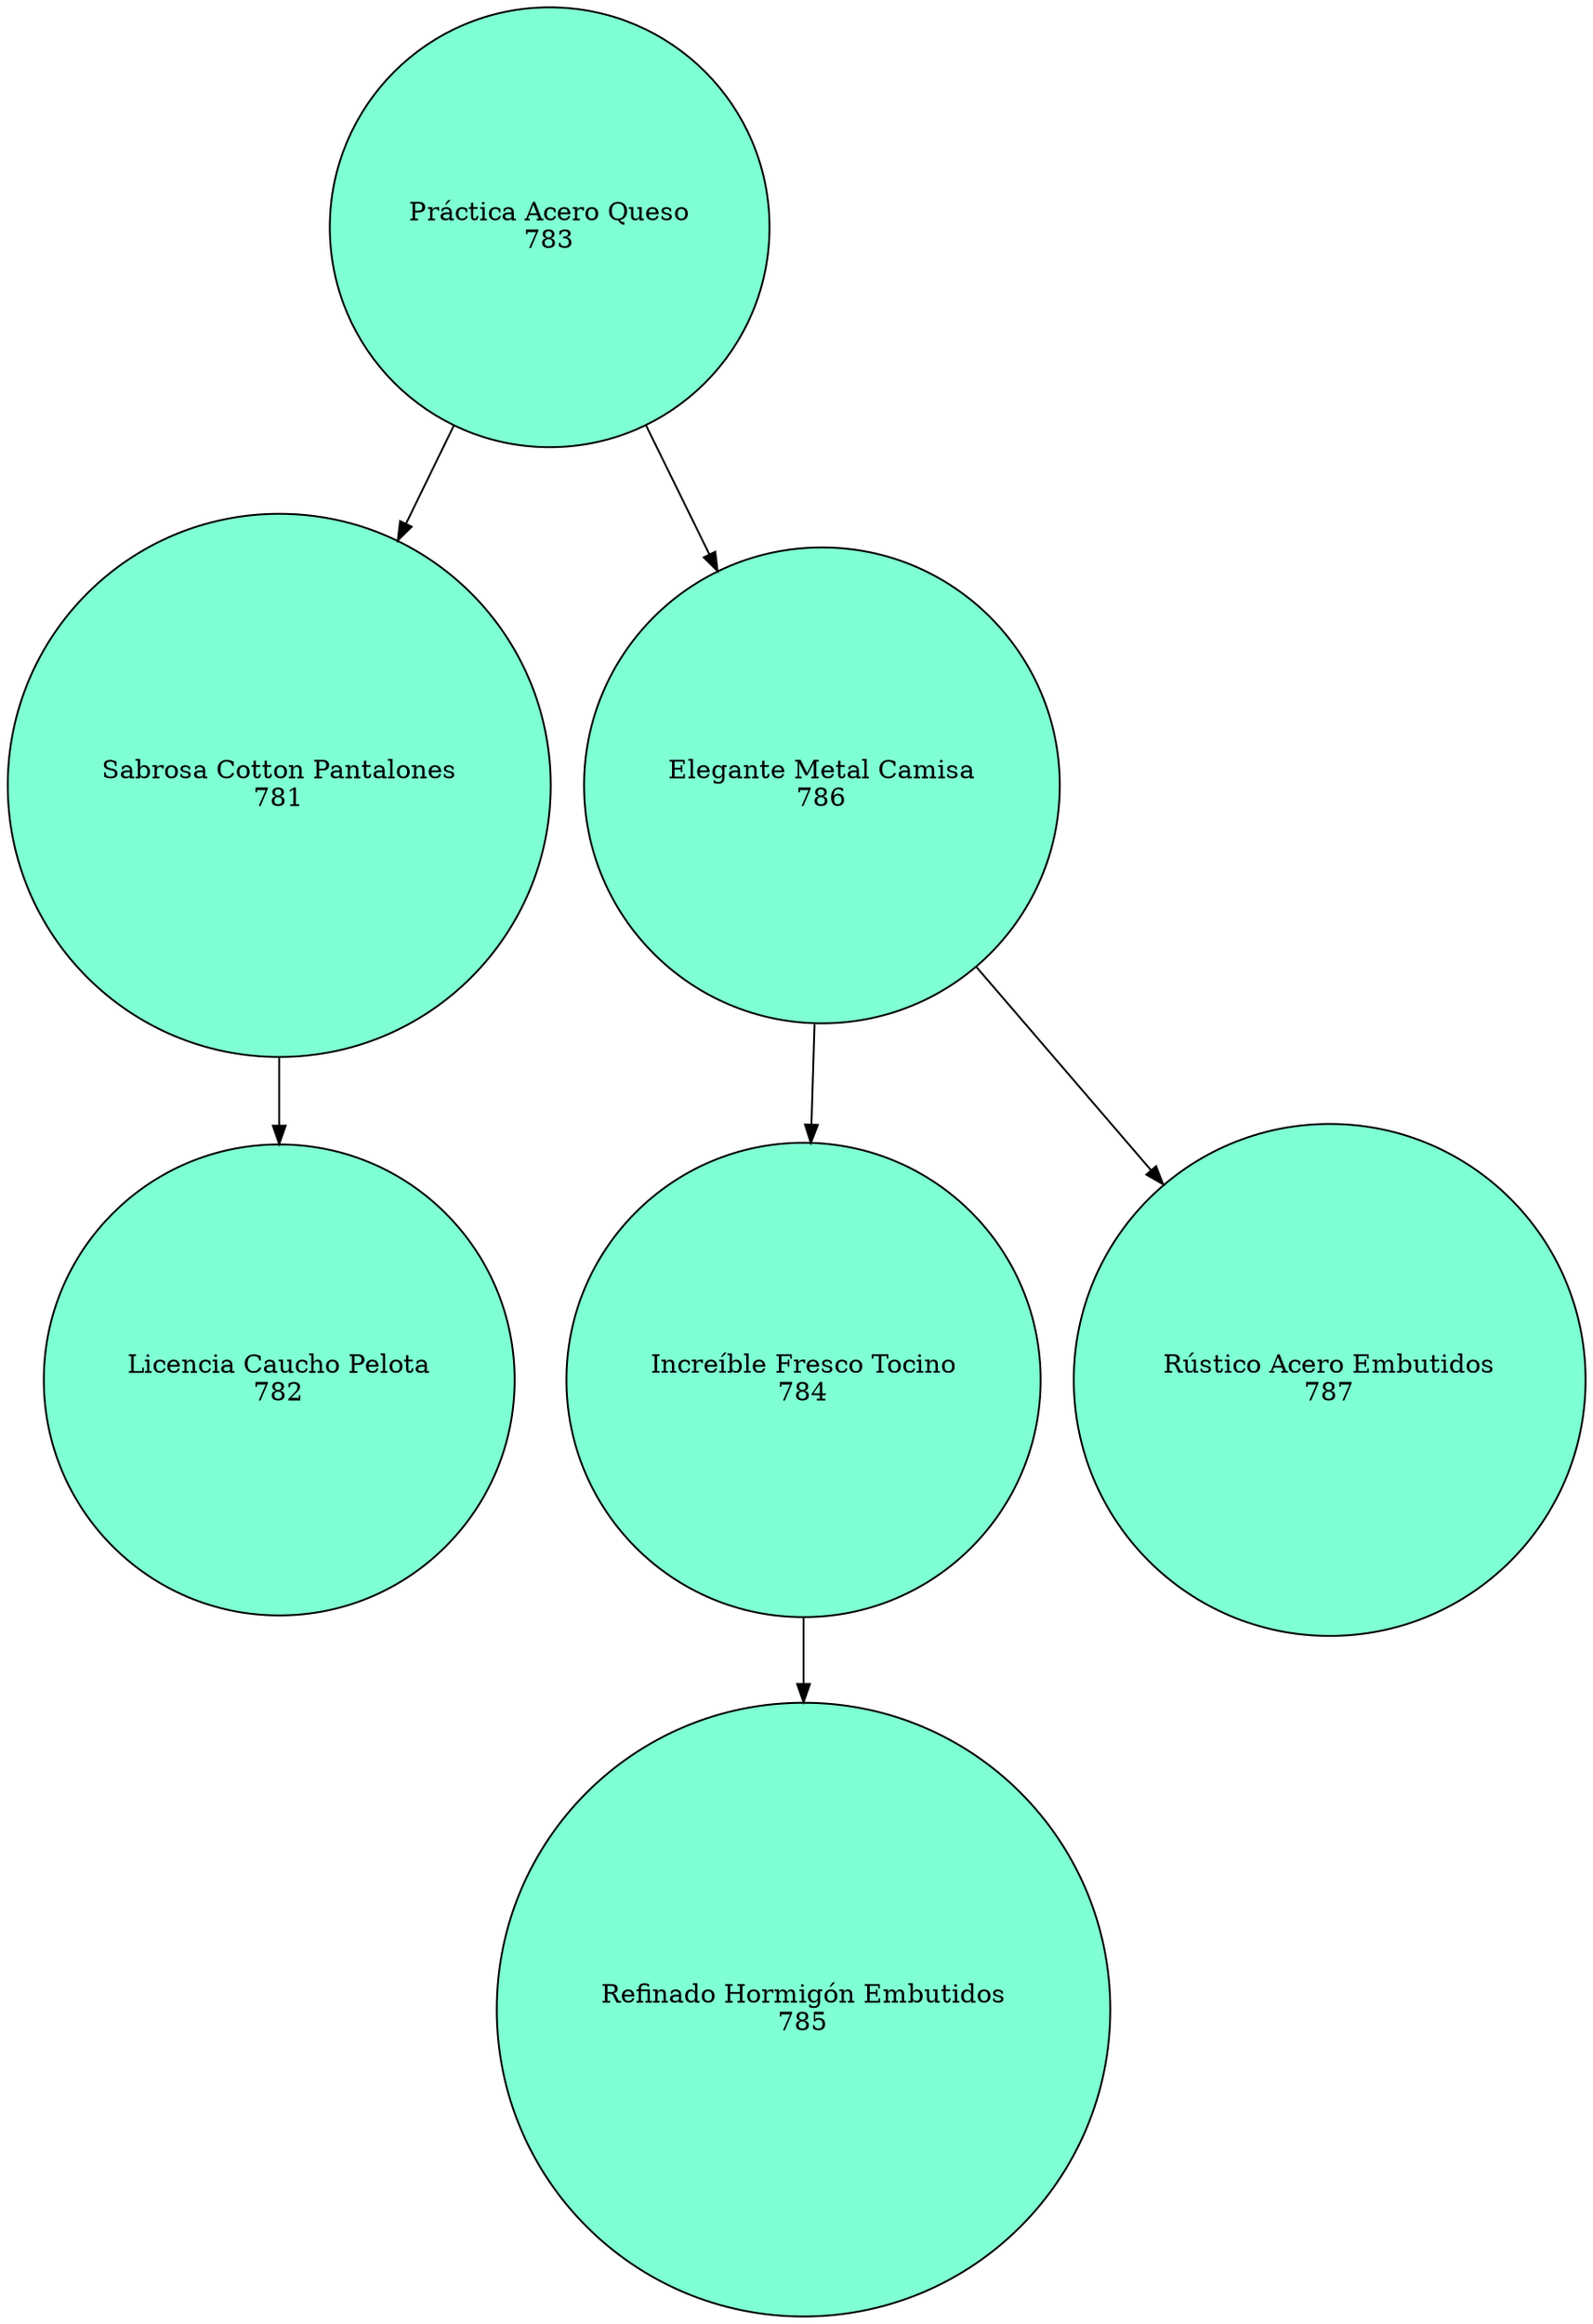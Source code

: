 digraph G{
node [shape=circle style=filled];
"0xc000006110"[label="Práctica Acero Queso
783" fillcolor=aquamarine];
"0xc000006110" -> "0xc0001d4850";
"0xc000006110" -> "0xc0001d4858";
"0xc0001d4850"[label="Sabrosa Cotton Pantalones
781" fillcolor=aquamarine];
"0xc0001d4850" -> "0xc0001d46a8";
"0xc0001d46a8"[label="Licencia Caucho Pelota
782" fillcolor=aquamarine];
"0xc0001d4858"[label="Elegante Metal Camisa
786" fillcolor=aquamarine];
"0xc0001d4858" -> "0xc0001d4610";
"0xc0001d4858" -> "0xc0001d4618";
"0xc0001d4610"[label="Increíble Fresco Tocino
784" fillcolor=aquamarine];
"0xc0001d4610" -> "0xc0001d47c8";
"0xc0001d47c8"[label="Refinado Hormigón Embutidos
785" fillcolor=aquamarine];
"0xc0001d4618"[label="Rústico Acero Embutidos
787" fillcolor=aquamarine];

}
